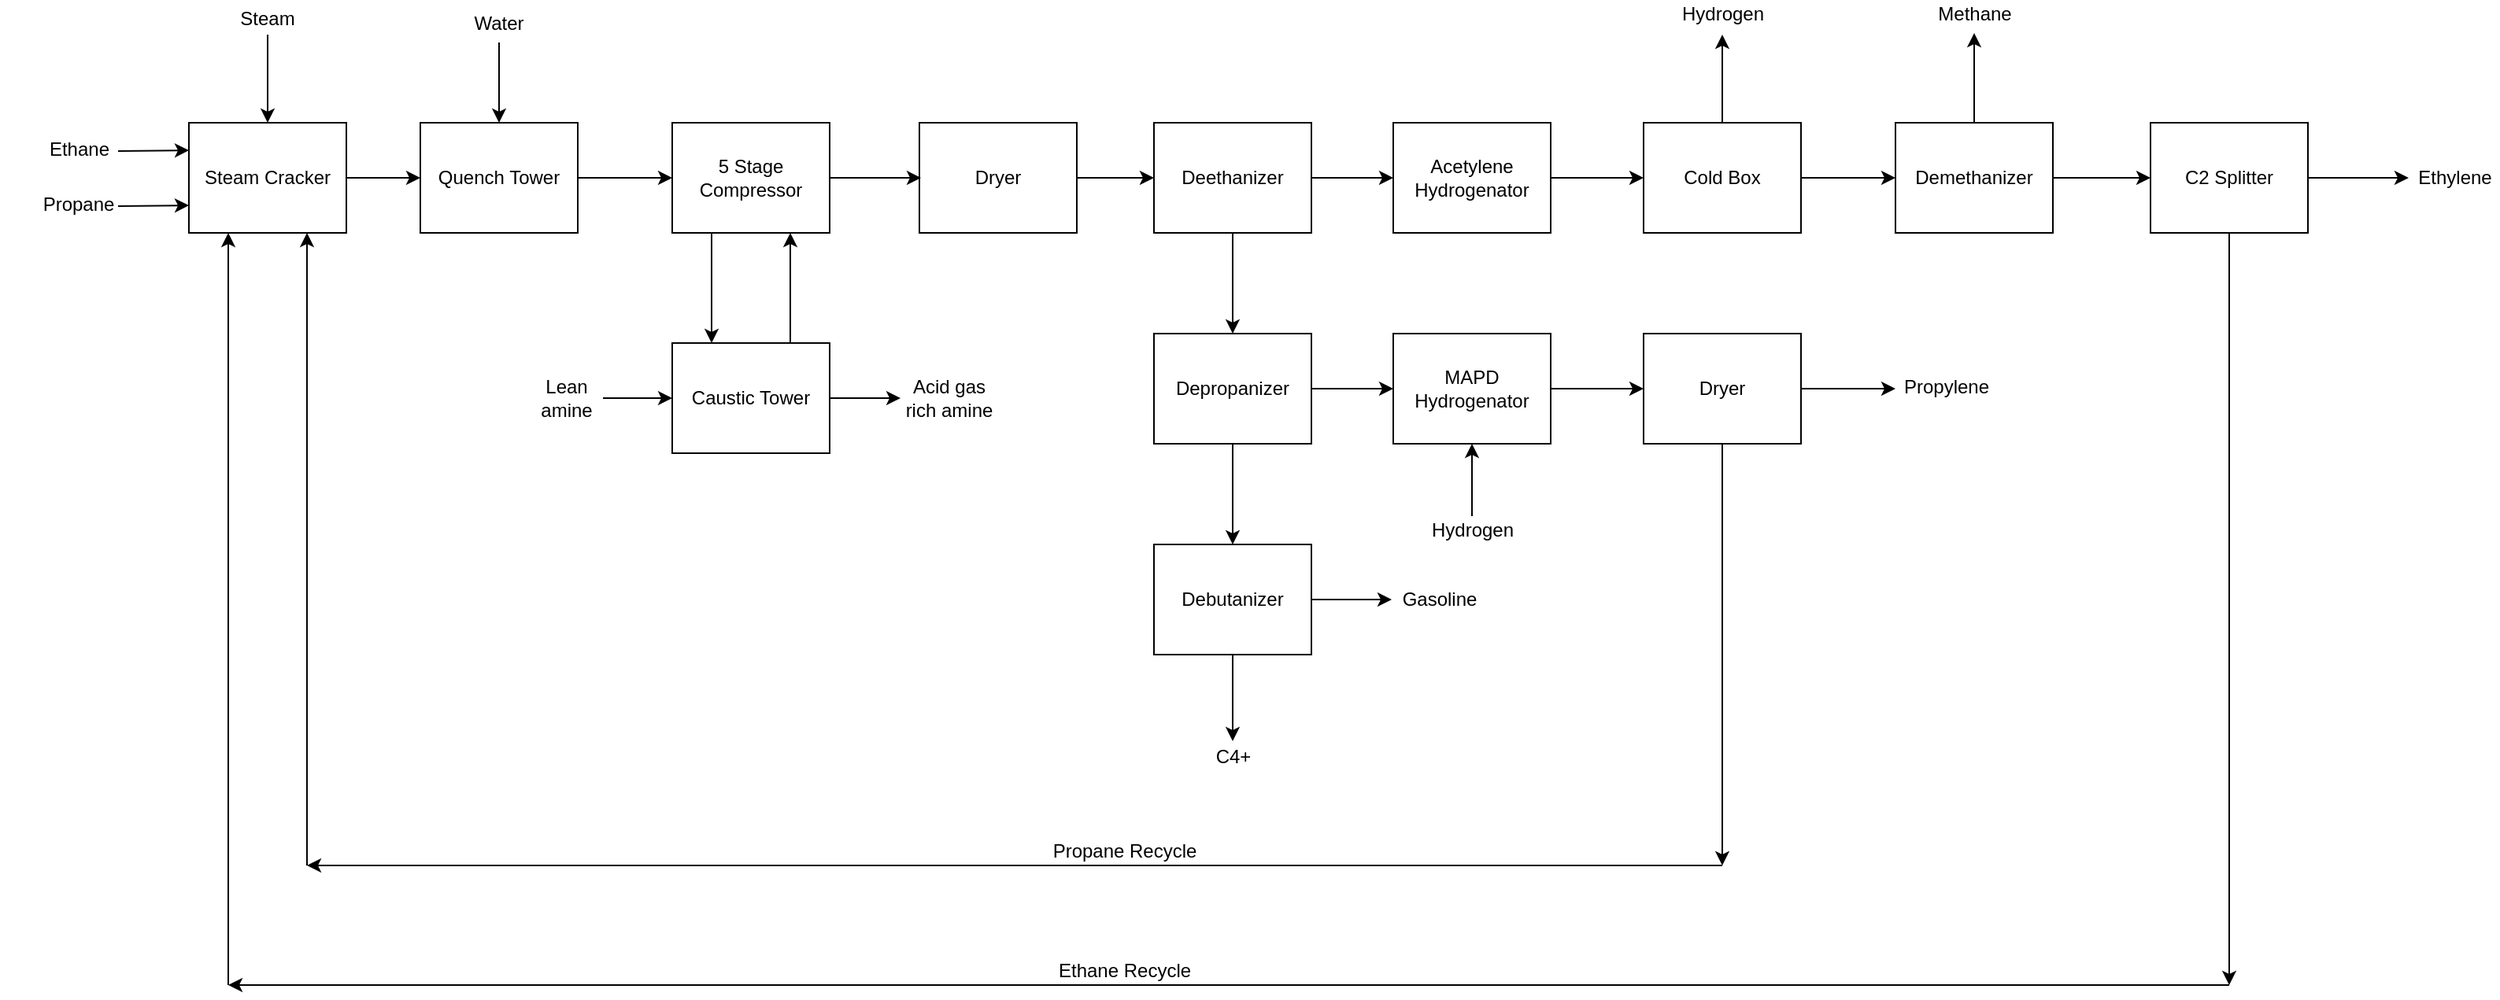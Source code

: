 <mxfile version="14.4.8" type="device"><diagram id="Rsk6IiorEvZPipgeGu77" name="Page-1"><mxGraphModel dx="3315" dy="1555" grid="0" gridSize="10" guides="1" tooltips="1" connect="1" arrows="1" fold="1" page="0" pageScale="1" pageWidth="827" pageHeight="1169" background="none" math="0" shadow="0"><root><mxCell id="0"/><mxCell id="1" parent="0"/><mxCell id="NiAOHMUM3ZDg1Gnb6x4Y-1" value="Steam Cracker" style="rounded=0;whiteSpace=wrap;html=1;" parent="1" vertex="1"><mxGeometry x="93" y="210" width="100" height="70" as="geometry"/></mxCell><mxCell id="NiAOHMUM3ZDg1Gnb6x4Y-3" value="Quench Tower" style="rounded=0;whiteSpace=wrap;html=1;" parent="1" vertex="1"><mxGeometry x="240" y="210" width="100" height="70" as="geometry"/></mxCell><mxCell id="NiAOHMUM3ZDg1Gnb6x4Y-4" value="Caustic Tower" style="rounded=0;whiteSpace=wrap;html=1;" parent="1" vertex="1"><mxGeometry x="400" y="350" width="100" height="70" as="geometry"/></mxCell><mxCell id="NiAOHMUM3ZDg1Gnb6x4Y-5" value="5 Stage Compressor" style="rounded=0;whiteSpace=wrap;html=1;" parent="1" vertex="1"><mxGeometry x="400" y="210" width="100" height="70" as="geometry"/></mxCell><mxCell id="NiAOHMUM3ZDg1Gnb6x4Y-7" value="Dryer" style="rounded=0;whiteSpace=wrap;html=1;" parent="1" vertex="1"><mxGeometry x="557" y="210" width="100" height="70" as="geometry"/></mxCell><mxCell id="NiAOHMUM3ZDg1Gnb6x4Y-8" value="" style="endArrow=classic;html=1;exitX=1;exitY=0.5;exitDx=0;exitDy=0;entryX=0;entryY=0.5;entryDx=0;entryDy=0;" parent="1" source="NiAOHMUM3ZDg1Gnb6x4Y-1" target="NiAOHMUM3ZDg1Gnb6x4Y-3" edge="1"><mxGeometry width="50" height="50" relative="1" as="geometry"><mxPoint x="280" y="360" as="sourcePoint"/><mxPoint x="330" y="310" as="targetPoint"/></mxGeometry></mxCell><mxCell id="NiAOHMUM3ZDg1Gnb6x4Y-9" value="" style="endArrow=classic;html=1;exitX=1;exitY=0.5;exitDx=0;exitDy=0;entryX=0;entryY=0.5;entryDx=0;entryDy=0;" parent="1" source="NiAOHMUM3ZDg1Gnb6x4Y-3" target="NiAOHMUM3ZDg1Gnb6x4Y-5" edge="1"><mxGeometry width="50" height="50" relative="1" as="geometry"><mxPoint x="180" y="255" as="sourcePoint"/><mxPoint x="250" y="255" as="targetPoint"/></mxGeometry></mxCell><mxCell id="NiAOHMUM3ZDg1Gnb6x4Y-10" value="" style="endArrow=classic;html=1;entryX=0;entryY=0.75;entryDx=0;entryDy=0;" parent="1" target="NiAOHMUM3ZDg1Gnb6x4Y-1" edge="1"><mxGeometry width="50" height="50" relative="1" as="geometry"><mxPoint x="48" y="263" as="sourcePoint"/><mxPoint x="250" y="255" as="targetPoint"/></mxGeometry></mxCell><mxCell id="NiAOHMUM3ZDg1Gnb6x4Y-12" value="" style="endArrow=classic;html=1;exitX=0.25;exitY=1;exitDx=0;exitDy=0;entryX=0.25;entryY=0;entryDx=0;entryDy=0;entryPerimeter=0;" parent="1" source="NiAOHMUM3ZDg1Gnb6x4Y-5" target="NiAOHMUM3ZDg1Gnb6x4Y-4" edge="1"><mxGeometry width="50" height="50" relative="1" as="geometry"><mxPoint x="540" y="350" as="sourcePoint"/><mxPoint x="590" y="300" as="targetPoint"/></mxGeometry></mxCell><mxCell id="NiAOHMUM3ZDg1Gnb6x4Y-14" value="" style="endArrow=classic;html=1;exitX=0.75;exitY=0;exitDx=0;exitDy=0;entryX=0.75;entryY=1;entryDx=0;entryDy=0;exitPerimeter=0;" parent="1" source="NiAOHMUM3ZDg1Gnb6x4Y-4" target="NiAOHMUM3ZDg1Gnb6x4Y-5" edge="1"><mxGeometry width="50" height="50" relative="1" as="geometry"><mxPoint x="660" y="244.5" as="sourcePoint"/><mxPoint x="710" y="245" as="targetPoint"/></mxGeometry></mxCell><mxCell id="NiAOHMUM3ZDg1Gnb6x4Y-17" value="" style="endArrow=classic;html=1;exitX=1;exitY=0.5;exitDx=0;exitDy=0;" parent="1" source="NiAOHMUM3ZDg1Gnb6x4Y-5" edge="1"><mxGeometry width="50" height="50" relative="1" as="geometry"><mxPoint x="810" y="245" as="sourcePoint"/><mxPoint x="558" y="245" as="targetPoint"/></mxGeometry></mxCell><mxCell id="NiAOHMUM3ZDg1Gnb6x4Y-18" value="" style="endArrow=classic;html=1;entryX=0;entryY=0.25;entryDx=0;entryDy=0;" parent="1" target="NiAOHMUM3ZDg1Gnb6x4Y-1" edge="1"><mxGeometry width="50" height="50" relative="1" as="geometry"><mxPoint x="48" y="228" as="sourcePoint"/><mxPoint x="40" y="240" as="targetPoint"/></mxGeometry></mxCell><mxCell id="NiAOHMUM3ZDg1Gnb6x4Y-19" value="Ethane" style="text;html=1;strokeColor=none;fillColor=none;align=center;verticalAlign=middle;whiteSpace=wrap;rounded=0;" parent="1" vertex="1"><mxGeometry x="-26.5" y="217" width="99" height="20" as="geometry"/></mxCell><mxCell id="NiAOHMUM3ZDg1Gnb6x4Y-20" value="Propane" style="text;html=1;strokeColor=none;fillColor=none;align=center;verticalAlign=middle;whiteSpace=wrap;rounded=0;" parent="1" vertex="1"><mxGeometry x="3" y="252" width="40" height="20" as="geometry"/></mxCell><mxCell id="NiAOHMUM3ZDg1Gnb6x4Y-21" value="" style="endArrow=classic;html=1;entryX=0;entryY=0.5;entryDx=0;entryDy=0;" parent="1" target="081zbNOXkSwcDFDouVjm-38" edge="1"><mxGeometry width="50" height="50" relative="1" as="geometry"><mxPoint x="657" y="245" as="sourcePoint"/><mxPoint x="724" y="245" as="targetPoint"/></mxGeometry></mxCell><mxCell id="NiAOHMUM3ZDg1Gnb6x4Y-24" value="" style="endArrow=classic;html=1;entryX=0;entryY=0.5;entryDx=0;entryDy=0;" parent="1" target="NiAOHMUM3ZDg1Gnb6x4Y-4" edge="1"><mxGeometry width="50" height="50" relative="1" as="geometry"><mxPoint x="356" y="385" as="sourcePoint"/><mxPoint x="250" y="255" as="targetPoint"/></mxGeometry></mxCell><mxCell id="NiAOHMUM3ZDg1Gnb6x4Y-26" value="" style="endArrow=classic;html=1;exitX=1;exitY=0.5;exitDx=0;exitDy=0;" parent="1" source="NiAOHMUM3ZDg1Gnb6x4Y-4" edge="1"><mxGeometry width="50" height="50" relative="1" as="geometry"><mxPoint x="320" y="395" as="sourcePoint"/><mxPoint x="545" y="385" as="targetPoint"/></mxGeometry></mxCell><mxCell id="NiAOHMUM3ZDg1Gnb6x4Y-29" value="Acid gas rich amine" style="text;html=1;strokeColor=none;fillColor=none;align=center;verticalAlign=middle;whiteSpace=wrap;rounded=0;" parent="1" vertex="1"><mxGeometry x="546" y="375" width="60" height="20" as="geometry"/></mxCell><mxCell id="NiAOHMUM3ZDg1Gnb6x4Y-30" value="Lean amine" style="text;html=1;strokeColor=none;fillColor=none;align=center;verticalAlign=middle;whiteSpace=wrap;rounded=0;" parent="1" vertex="1"><mxGeometry x="303" y="365" width="60" height="40" as="geometry"/></mxCell><mxCell id="_lcAORCVevAdkbJ7hy_v-1" value="" style="endArrow=classic;html=1;entryX=0.5;entryY=0;entryDx=0;entryDy=0;" parent="1" target="NiAOHMUM3ZDg1Gnb6x4Y-3" edge="1"><mxGeometry width="50" height="50" relative="1" as="geometry"><mxPoint x="290" y="159" as="sourcePoint"/><mxPoint x="501" y="316" as="targetPoint"/></mxGeometry></mxCell><mxCell id="_lcAORCVevAdkbJ7hy_v-2" value="Water" style="text;html=1;strokeColor=none;fillColor=none;align=center;verticalAlign=middle;whiteSpace=wrap;rounded=0;" parent="1" vertex="1"><mxGeometry x="270" y="137" width="40" height="20" as="geometry"/></mxCell><mxCell id="_lcAORCVevAdkbJ7hy_v-7" value="" style="endArrow=classic;html=1;entryX=0.5;entryY=0;entryDx=0;entryDy=0;exitX=0.5;exitY=1;exitDx=0;exitDy=0;" parent="1" source="_lcAORCVevAdkbJ7hy_v-8" target="NiAOHMUM3ZDg1Gnb6x4Y-1" edge="1"><mxGeometry width="50" height="50" relative="1" as="geometry"><mxPoint x="120" y="158" as="sourcePoint"/><mxPoint x="310" y="230" as="targetPoint"/></mxGeometry></mxCell><mxCell id="_lcAORCVevAdkbJ7hy_v-8" value="Steam" style="text;html=1;strokeColor=none;fillColor=none;align=center;verticalAlign=middle;whiteSpace=wrap;rounded=0;" parent="1" vertex="1"><mxGeometry x="123" y="134" width="40" height="20" as="geometry"/></mxCell><mxCell id="081zbNOXkSwcDFDouVjm-38" value="Deethanizer" style="rounded=0;whiteSpace=wrap;html=1;" parent="1" vertex="1"><mxGeometry x="706" y="210" width="100" height="70" as="geometry"/></mxCell><mxCell id="081zbNOXkSwcDFDouVjm-39" value="Acetylene Hydrogenator" style="rounded=0;whiteSpace=wrap;html=1;" parent="1" vertex="1"><mxGeometry x="858" y="210" width="100" height="70" as="geometry"/></mxCell><mxCell id="081zbNOXkSwcDFDouVjm-41" value="Cold Box" style="rounded=0;whiteSpace=wrap;html=1;" parent="1" vertex="1"><mxGeometry x="1017" y="210" width="100" height="70" as="geometry"/></mxCell><mxCell id="081zbNOXkSwcDFDouVjm-42" value="Demethanizer" style="rounded=0;whiteSpace=wrap;html=1;" parent="1" vertex="1"><mxGeometry x="1177" y="210" width="100" height="70" as="geometry"/></mxCell><mxCell id="081zbNOXkSwcDFDouVjm-43" value="C2 Splitter" style="rounded=0;whiteSpace=wrap;html=1;" parent="1" vertex="1"><mxGeometry x="1339" y="210" width="100" height="70" as="geometry"/></mxCell><mxCell id="081zbNOXkSwcDFDouVjm-44" value="Depropanizer" style="rounded=0;whiteSpace=wrap;html=1;" parent="1" vertex="1"><mxGeometry x="706" y="344" width="100" height="70" as="geometry"/></mxCell><mxCell id="081zbNOXkSwcDFDouVjm-45" value="Debutanizer" style="rounded=0;whiteSpace=wrap;html=1;" parent="1" vertex="1"><mxGeometry x="706" y="478" width="100" height="70" as="geometry"/></mxCell><mxCell id="081zbNOXkSwcDFDouVjm-46" value="MAPD Hydrogenator" style="rounded=0;whiteSpace=wrap;html=1;" parent="1" vertex="1"><mxGeometry x="858" y="344" width="100" height="70" as="geometry"/></mxCell><mxCell id="081zbNOXkSwcDFDouVjm-47" value="Dryer" style="rounded=0;whiteSpace=wrap;html=1;" parent="1" vertex="1"><mxGeometry x="1017" y="344" width="100" height="70" as="geometry"/></mxCell><mxCell id="081zbNOXkSwcDFDouVjm-48" value="" style="endArrow=classic;html=1;exitX=1;exitY=0.5;exitDx=0;exitDy=0;entryX=0;entryY=0.5;entryDx=0;entryDy=0;" parent="1" source="081zbNOXkSwcDFDouVjm-38" target="081zbNOXkSwcDFDouVjm-39" edge="1"><mxGeometry width="50" height="50" relative="1" as="geometry"><mxPoint x="926" y="350" as="sourcePoint"/><mxPoint x="976" y="300" as="targetPoint"/></mxGeometry></mxCell><mxCell id="081zbNOXkSwcDFDouVjm-49" value="" style="endArrow=classic;html=1;exitX=1;exitY=0.5;exitDx=0;exitDy=0;entryX=0;entryY=0.5;entryDx=0;entryDy=0;" parent="1" source="081zbNOXkSwcDFDouVjm-39" target="081zbNOXkSwcDFDouVjm-41" edge="1"><mxGeometry width="50" height="50" relative="1" as="geometry"><mxPoint x="816" y="255" as="sourcePoint"/><mxPoint x="868" y="255" as="targetPoint"/></mxGeometry></mxCell><mxCell id="081zbNOXkSwcDFDouVjm-50" value="" style="endArrow=classic;html=1;exitX=1;exitY=0.5;exitDx=0;exitDy=0;entryX=0;entryY=0.5;entryDx=0;entryDy=0;" parent="1" source="081zbNOXkSwcDFDouVjm-41" target="081zbNOXkSwcDFDouVjm-42" edge="1"><mxGeometry width="50" height="50" relative="1" as="geometry"><mxPoint x="826" y="265" as="sourcePoint"/><mxPoint x="878" y="265" as="targetPoint"/></mxGeometry></mxCell><mxCell id="081zbNOXkSwcDFDouVjm-51" value="" style="endArrow=classic;html=1;exitX=1;exitY=0.5;exitDx=0;exitDy=0;entryX=0;entryY=0.5;entryDx=0;entryDy=0;" parent="1" source="081zbNOXkSwcDFDouVjm-42" target="081zbNOXkSwcDFDouVjm-43" edge="1"><mxGeometry width="50" height="50" relative="1" as="geometry"><mxPoint x="836" y="275" as="sourcePoint"/><mxPoint x="888" y="275" as="targetPoint"/></mxGeometry></mxCell><mxCell id="081zbNOXkSwcDFDouVjm-52" value="" style="endArrow=classic;html=1;exitX=0.5;exitY=1;exitDx=0;exitDy=0;entryX=0.5;entryY=0;entryDx=0;entryDy=0;" parent="1" source="081zbNOXkSwcDFDouVjm-38" target="081zbNOXkSwcDFDouVjm-44" edge="1"><mxGeometry width="50" height="50" relative="1" as="geometry"><mxPoint x="846" y="285" as="sourcePoint"/><mxPoint x="898" y="285" as="targetPoint"/></mxGeometry></mxCell><mxCell id="081zbNOXkSwcDFDouVjm-53" value="" style="endArrow=classic;html=1;exitX=0.5;exitY=1;exitDx=0;exitDy=0;entryX=0.5;entryY=0;entryDx=0;entryDy=0;" parent="1" source="081zbNOXkSwcDFDouVjm-44" target="081zbNOXkSwcDFDouVjm-45" edge="1"><mxGeometry width="50" height="50" relative="1" as="geometry"><mxPoint x="856" y="295" as="sourcePoint"/><mxPoint x="908" y="295" as="targetPoint"/></mxGeometry></mxCell><mxCell id="081zbNOXkSwcDFDouVjm-54" value="" style="endArrow=classic;html=1;exitX=1;exitY=0.5;exitDx=0;exitDy=0;entryX=0;entryY=0.5;entryDx=0;entryDy=0;" parent="1" source="081zbNOXkSwcDFDouVjm-44" target="081zbNOXkSwcDFDouVjm-46" edge="1"><mxGeometry width="50" height="50" relative="1" as="geometry"><mxPoint x="866" y="305" as="sourcePoint"/><mxPoint x="918" y="305" as="targetPoint"/></mxGeometry></mxCell><mxCell id="081zbNOXkSwcDFDouVjm-55" value="" style="endArrow=classic;html=1;exitX=1;exitY=0.5;exitDx=0;exitDy=0;entryX=0;entryY=0.5;entryDx=0;entryDy=0;" parent="1" source="081zbNOXkSwcDFDouVjm-46" target="081zbNOXkSwcDFDouVjm-47" edge="1"><mxGeometry width="50" height="50" relative="1" as="geometry"><mxPoint x="876" y="315" as="sourcePoint"/><mxPoint x="928" y="315" as="targetPoint"/></mxGeometry></mxCell><mxCell id="081zbNOXkSwcDFDouVjm-56" value="" style="endArrow=classic;html=1;entryX=0.5;entryY=1;entryDx=0;entryDy=0;" parent="1" target="081zbNOXkSwcDFDouVjm-46" edge="1"><mxGeometry width="50" height="50" relative="1" as="geometry"><mxPoint x="908" y="460" as="sourcePoint"/><mxPoint x="938" y="325" as="targetPoint"/></mxGeometry></mxCell><mxCell id="081zbNOXkSwcDFDouVjm-57" value="" style="endArrow=classic;html=1;exitX=1;exitY=0.5;exitDx=0;exitDy=0;" parent="1" source="081zbNOXkSwcDFDouVjm-45" edge="1"><mxGeometry width="50" height="50" relative="1" as="geometry"><mxPoint x="896" y="335" as="sourcePoint"/><mxPoint x="857" y="513" as="targetPoint"/></mxGeometry></mxCell><mxCell id="081zbNOXkSwcDFDouVjm-58" value="" style="endArrow=classic;html=1;exitX=0.5;exitY=1;exitDx=0;exitDy=0;" parent="1" source="081zbNOXkSwcDFDouVjm-45" edge="1"><mxGeometry width="50" height="50" relative="1" as="geometry"><mxPoint x="906" y="345" as="sourcePoint"/><mxPoint x="756" y="603" as="targetPoint"/></mxGeometry></mxCell><mxCell id="081zbNOXkSwcDFDouVjm-59" value="" style="endArrow=classic;html=1;exitX=0.5;exitY=0;exitDx=0;exitDy=0;" parent="1" source="081zbNOXkSwcDFDouVjm-41" edge="1"><mxGeometry width="50" height="50" relative="1" as="geometry"><mxPoint x="916" y="355" as="sourcePoint"/><mxPoint x="1067" y="154" as="targetPoint"/></mxGeometry></mxCell><mxCell id="081zbNOXkSwcDFDouVjm-60" value="" style="endArrow=classic;html=1;exitX=0.5;exitY=0;exitDx=0;exitDy=0;" parent="1" source="081zbNOXkSwcDFDouVjm-42" edge="1"><mxGeometry width="50" height="50" relative="1" as="geometry"><mxPoint x="926" y="365" as="sourcePoint"/><mxPoint x="1227" y="153" as="targetPoint"/></mxGeometry></mxCell><mxCell id="081zbNOXkSwcDFDouVjm-61" value="" style="endArrow=classic;html=1;exitX=0.5;exitY=1;exitDx=0;exitDy=0;" parent="1" source="081zbNOXkSwcDFDouVjm-43" edge="1"><mxGeometry width="50" height="50" relative="1" as="geometry"><mxPoint x="936" y="375" as="sourcePoint"/><mxPoint x="1389" y="758" as="targetPoint"/></mxGeometry></mxCell><mxCell id="081zbNOXkSwcDFDouVjm-63" value="" style="endArrow=classic;html=1;exitX=1;exitY=0.5;exitDx=0;exitDy=0;" parent="1" source="081zbNOXkSwcDFDouVjm-43" edge="1"><mxGeometry width="50" height="50" relative="1" as="geometry"><mxPoint x="946" y="385" as="sourcePoint"/><mxPoint x="1503" y="245" as="targetPoint"/></mxGeometry></mxCell><mxCell id="081zbNOXkSwcDFDouVjm-64" value="" style="endArrow=classic;html=1;exitX=0.5;exitY=1;exitDx=0;exitDy=0;" parent="1" source="081zbNOXkSwcDFDouVjm-47" edge="1"><mxGeometry width="50" height="50" relative="1" as="geometry"><mxPoint x="956" y="395" as="sourcePoint"/><mxPoint x="1067" y="682" as="targetPoint"/></mxGeometry></mxCell><mxCell id="081zbNOXkSwcDFDouVjm-65" value="" style="endArrow=classic;html=1;exitX=1;exitY=0.5;exitDx=0;exitDy=0;" parent="1" source="081zbNOXkSwcDFDouVjm-47" edge="1"><mxGeometry width="50" height="50" relative="1" as="geometry"><mxPoint x="966" y="405" as="sourcePoint"/><mxPoint x="1177" y="379" as="targetPoint"/></mxGeometry></mxCell><mxCell id="081zbNOXkSwcDFDouVjm-67" value="Hydrogen" style="text;html=1;align=center;verticalAlign=middle;resizable=0;points=[];autosize=1;" parent="1" vertex="1"><mxGeometry x="1036" y="132" width="62" height="18" as="geometry"/></mxCell><mxCell id="081zbNOXkSwcDFDouVjm-69" value="Methane" style="text;html=1;align=center;verticalAlign=middle;resizable=0;points=[];autosize=1;" parent="1" vertex="1"><mxGeometry x="1198.5" y="132" width="57" height="18" as="geometry"/></mxCell><mxCell id="081zbNOXkSwcDFDouVjm-70" value="Ethylene" style="text;html=1;align=center;verticalAlign=middle;resizable=0;points=[];autosize=1;" parent="1" vertex="1"><mxGeometry x="1503" y="236" width="57" height="18" as="geometry"/></mxCell><mxCell id="081zbNOXkSwcDFDouVjm-71" value="Ethane Recycle" style="text;html=1;align=center;verticalAlign=middle;resizable=0;points=[];autosize=1;" parent="1" vertex="1"><mxGeometry x="640" y="740" width="94" height="18" as="geometry"/></mxCell><mxCell id="081zbNOXkSwcDFDouVjm-72" value="Propylene" style="text;html=1;align=center;verticalAlign=middle;resizable=0;points=[];autosize=1;" parent="1" vertex="1"><mxGeometry x="1177" y="369" width="64" height="18" as="geometry"/></mxCell><mxCell id="081zbNOXkSwcDFDouVjm-73" value="Propane Recycle" style="text;html=1;align=center;verticalAlign=middle;resizable=0;points=[];autosize=1;" parent="1" vertex="1"><mxGeometry x="636.5" y="664" width="101" height="18" as="geometry"/></mxCell><mxCell id="081zbNOXkSwcDFDouVjm-74" value="C4+" style="text;html=1;align=center;verticalAlign=middle;resizable=0;points=[];autosize=1;" parent="1" vertex="1"><mxGeometry x="740" y="604" width="32" height="18" as="geometry"/></mxCell><mxCell id="081zbNOXkSwcDFDouVjm-75" value="Gasoline" style="text;html=1;align=center;verticalAlign=middle;resizable=0;points=[];autosize=1;" parent="1" vertex="1"><mxGeometry x="858" y="504" width="57" height="18" as="geometry"/></mxCell><mxCell id="081zbNOXkSwcDFDouVjm-76" value="Hydrogen" style="text;html=1;align=center;verticalAlign=middle;resizable=0;points=[];autosize=1;" parent="1" vertex="1"><mxGeometry x="877" y="460" width="62" height="18" as="geometry"/></mxCell><mxCell id="081zbNOXkSwcDFDouVjm-77" value="" style="endArrow=classic;html=1;" parent="1" edge="1"><mxGeometry width="50" height="50" relative="1" as="geometry"><mxPoint x="1067" y="682" as="sourcePoint"/><mxPoint x="168" y="682" as="targetPoint"/></mxGeometry></mxCell><mxCell id="081zbNOXkSwcDFDouVjm-78" value="" style="endArrow=classic;html=1;entryX=0.75;entryY=1;entryDx=0;entryDy=0;" parent="1" target="NiAOHMUM3ZDg1Gnb6x4Y-1" edge="1"><mxGeometry width="50" height="50" relative="1" as="geometry"><mxPoint x="168" y="682" as="sourcePoint"/><mxPoint x="1087" y="704" as="targetPoint"/></mxGeometry></mxCell><mxCell id="081zbNOXkSwcDFDouVjm-79" value="" style="endArrow=classic;html=1;" parent="1" edge="1"><mxGeometry width="50" height="50" relative="1" as="geometry"><mxPoint x="1389" y="758" as="sourcePoint"/><mxPoint x="118" y="758" as="targetPoint"/></mxGeometry></mxCell><mxCell id="081zbNOXkSwcDFDouVjm-80" value="" style="endArrow=classic;html=1;entryX=0.25;entryY=1;entryDx=0;entryDy=0;" parent="1" target="NiAOHMUM3ZDg1Gnb6x4Y-1" edge="1"><mxGeometry width="50" height="50" relative="1" as="geometry"><mxPoint x="118" y="758" as="sourcePoint"/><mxPoint x="1107" y="724" as="targetPoint"/></mxGeometry></mxCell></root></mxGraphModel></diagram></mxfile>